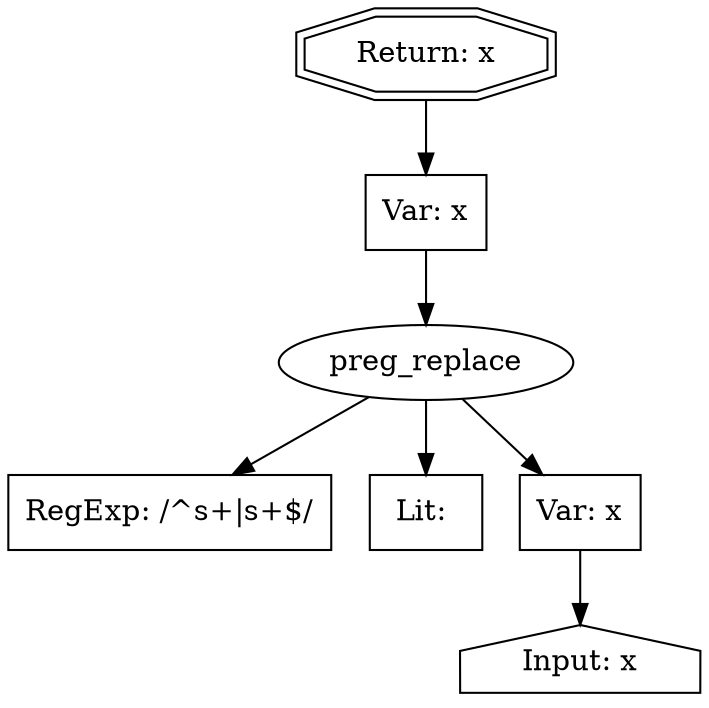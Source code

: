 // Finding: 15ea85fc-8f03-4fd6-992a-09dafc61f8b0
// Finding.url: https://example175.com/video/a5cf348d60b5e65d6ea903a4df0bcef3/##"></iframe></style></script></object></embed></textarea><img src=x onerror=taintfoxLog('cc5a4f59558a455b8d4f2a5c44b00b63')><!--/*
// Finding.parentloc: https://example175.com/video/a5cf348d60b5e65d6ea903a4df0bcef3/##"></iframe></style></script></object></embed></textarea><img src=x onerror=taintfoxLog('cc5a4f59558a455b8d4f2a5c44b00b63')><!--/*
// Finding.domain: example175.com
// Finding.base_domain: example175.com
// Finding.source: location.href
// Finding.sink: innerHTML
// Sanitizer.score: 1
// Sanitizer.name: Vg
// Sanitizer.location: https://mc.example77.com/metrika/tag.js - Vg:64:105
// Finding.begin: 62
// Finding.end: 322
// Finding.original_uuid: 529b7e65-fa51-4f97-82b2-2527451be07d
// Finding.TwentyFiveMillionFlowsId: -180578472
// Finding.script: https://static.example175.com/static/js/scripts/gib-snippet.js?1=1
// Finding.line: 1
// Exploit.uuid: cc5a4f59-558a-455b-8d4f-2a5c44b00b63
// Exploit.success: false
// Exploit.status: validated
// Exploit.method: C
// Exploit.type: html
// Exploit.token: attribute
// Exploit.content: href
// Exploit.quote_type: "
// Exploit.tag: a
// Exploit.break_out: #"></iframe></style></script></object></embed></textarea><img src=x onerror=
// Exploit.break_in: ><!--/*
// Exploit.payload: #"></iframe></style></script></object></embed></textarea><img src=x onerror=taintfoxLog(1)><!--/*
// Exploit.begin_taint_url: 0
// Exploit.end_taint_url: 5
// Exploit.replace_begin_url: 57
// Exploit.replace_end_url: 57
// Exploit.replace_begin_param: 180
// Exploit.replace_end_param: 180
// Issues.LargestEncodeAttrStringChain: 0
// Issues.LargestTextFragmentEncodeChainLength: 0
// Issues.HasApproximation: false
// Issues.HasMissingImplementation: false
// Issues.HasInfiniteRegexWithFunctionReplacer: false
// Issues.MergedSplitAndJoins: false
// Issues.HasUrlInRhsOfReplace: false
// Issues.HasUrlInLhsOfReplace: false
// Issues.HasCookieValueInLhsOfreplace: false
// Issues.HasCookieValueInRhsOfreplace: false
// Issues.HasCookieValueInMatchPattern: false
// Issues.HasCookieValueInExecPattern: false
// Issues.RemovedLRConcats: false
// Issues.RemovedReplaceArtifacts: false
// Issues.HasUrlInMatchPattern: false
// Issues.HasUrlInExecPattern: false
// Issues.RemovedNOPreplaces: false
// Issues.Known_sanitizer: false
// DepGraph.hash: -705361520
// DepGraph.sanitizer_hash: -705361520

digraph cfg {
n0 [shape=house, label="Input: x"];
n1 [shape=ellipse, label="preg_replace"];
n2 [shape=box, label="RegExp: /^\s+|\s+$/"];
n3 [shape=box, label="Lit: "];
n4 [shape=box, label="Var: x"];
n5 [shape=box, label="Var: x"];
n6 [shape=doubleoctagon, label="Return: x"];
n4 -> n0;
n1 -> n2;
n1 -> n3;
n1 -> n4;
n5 -> n1;
n6 -> n5;
}